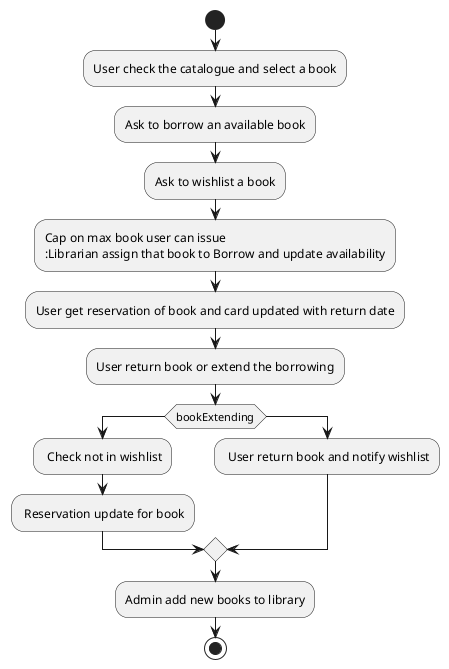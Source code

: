 @startuml
'https://plantuml.com/activity-diagram-beta

start
:User check the catalogue and select a book;
:Ask to borrow an available book;
:Ask to wishlist a book;
:Cap on max book user can issue
:Librarian assign that book to Borrow and update availability;
:User get reservation of book and card updated with return date;
:User return book or extend the borrowing;
if(bookExtending)
    : Check not in wishlist;
    : Reservation update for book;
else
    : User return book and notify wishlist;
endif
:Admin add new books to library;
stop

@enduml
